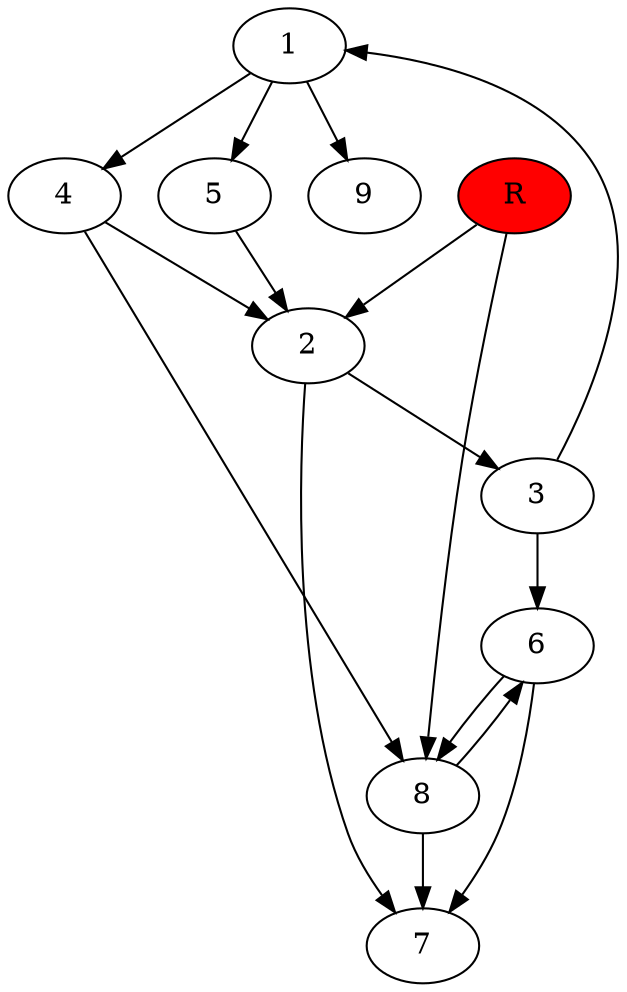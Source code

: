 digraph prb15354 {
	1
	2
	3
	4
	5
	6
	7
	8
	R [fillcolor="#ff0000" style=filled]
	1 -> 4
	1 -> 5
	1 -> 9
	2 -> 3
	2 -> 7
	3 -> 1
	3 -> 6
	4 -> 2
	4 -> 8
	5 -> 2
	6 -> 7
	6 -> 8
	8 -> 6
	8 -> 7
	R -> 2
	R -> 8
}
